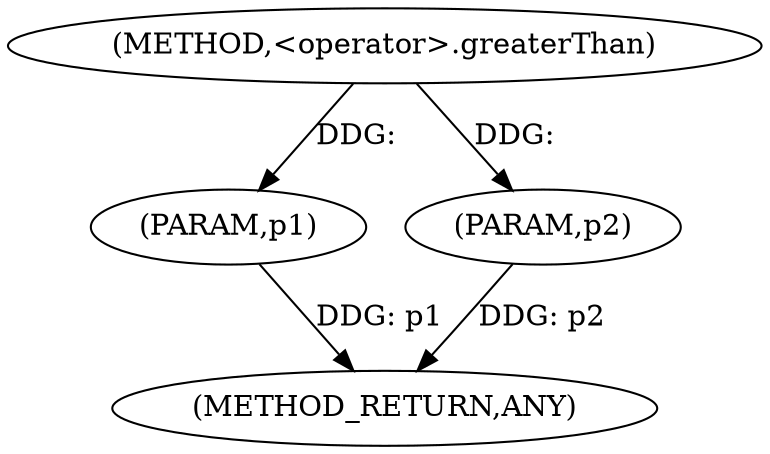 
digraph "&lt;operator&gt;.greaterThan" {  

"14627" [label = "(METHOD,&lt;operator&gt;.greaterThan)" ]

"14631" [label = "(METHOD_RETURN,ANY)" ]

"14628" [label = "(PARAM,p1)" ]

"14629" [label = "(PARAM,p2)" ]

  "14628" -> "14631"  [ label = "DDG: p1"] 

  "14629" -> "14631"  [ label = "DDG: p2"] 

  "14627" -> "14628"  [ label = "DDG: "] 

  "14627" -> "14629"  [ label = "DDG: "] 

}